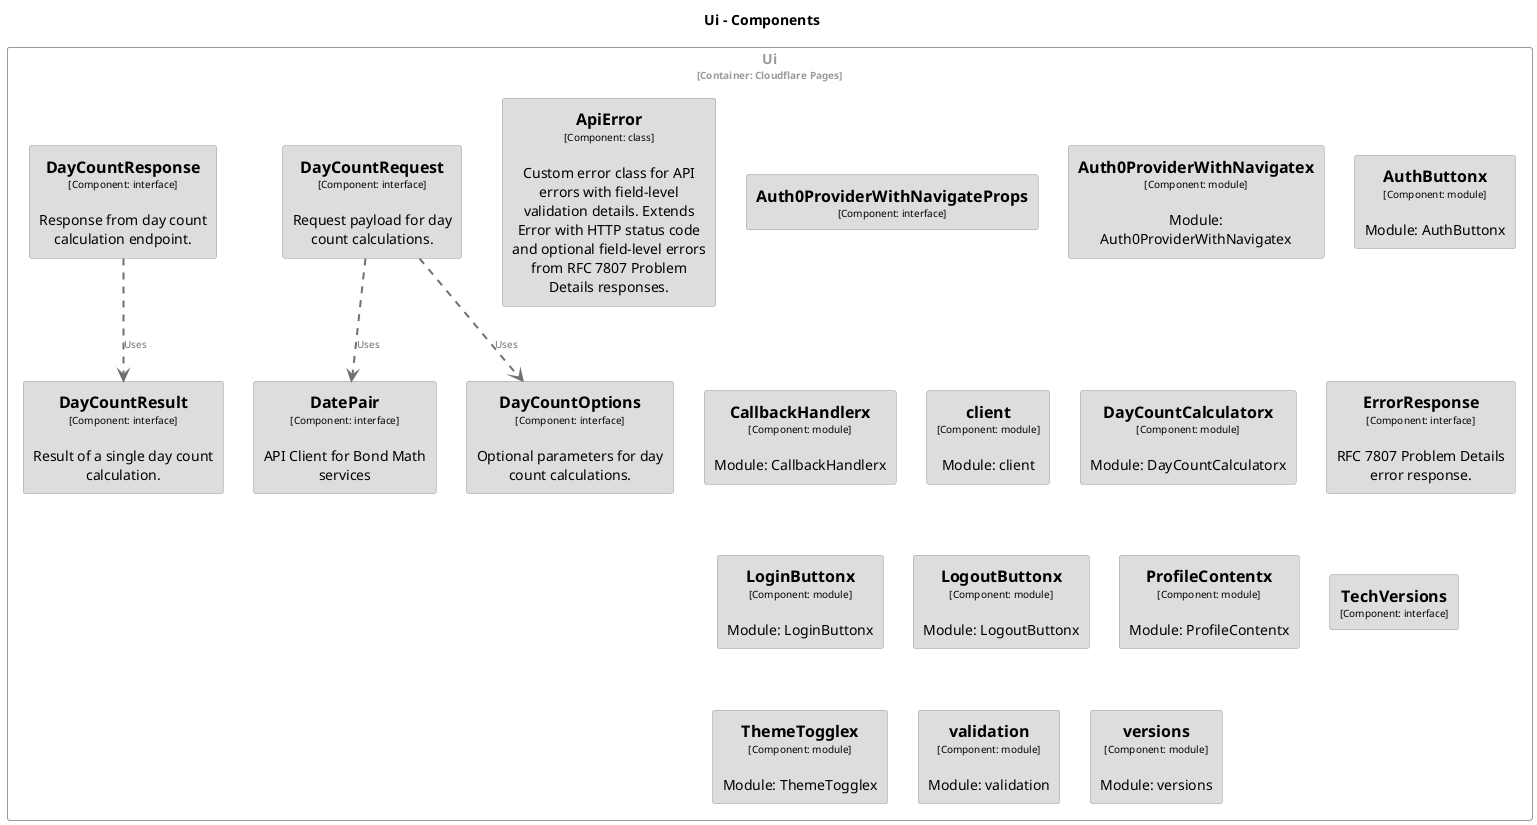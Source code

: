 @startuml
set separator none
title Ui - Components

top to bottom direction
skinparam ranksep 60
skinparam nodesep 30

skinparam {
  arrowFontSize 10
  defaultTextAlignment center
  wrapWidth 200
  maxMessageSize 100
}

hide stereotype

skinparam rectangle<<bondmath.Ui.ApiError>> {
  BackgroundColor #dddddd
  FontColor #000000
  BorderColor #9a9a9a
  shadowing false
}
skinparam rectangle<<bondmath.Ui.Auth0ProviderWithNavigateProps>> {
  BackgroundColor #dddddd
  FontColor #000000
  BorderColor #9a9a9a
  shadowing false
}
skinparam rectangle<<bondmath.Ui.Auth0ProviderWithNavigatex>> {
  BackgroundColor #dddddd
  FontColor #000000
  BorderColor #9a9a9a
  shadowing false
}
skinparam rectangle<<bondmath.Ui.AuthButtonx>> {
  BackgroundColor #dddddd
  FontColor #000000
  BorderColor #9a9a9a
  shadowing false
}
skinparam rectangle<<bondmath.Ui.CallbackHandlerx>> {
  BackgroundColor #dddddd
  FontColor #000000
  BorderColor #9a9a9a
  shadowing false
}
skinparam rectangle<<bondmath.Ui.DatePair>> {
  BackgroundColor #dddddd
  FontColor #000000
  BorderColor #9a9a9a
  shadowing false
}
skinparam rectangle<<bondmath.Ui.DayCountCalculatorx>> {
  BackgroundColor #dddddd
  FontColor #000000
  BorderColor #9a9a9a
  shadowing false
}
skinparam rectangle<<bondmath.Ui.DayCountOptions>> {
  BackgroundColor #dddddd
  FontColor #000000
  BorderColor #9a9a9a
  shadowing false
}
skinparam rectangle<<bondmath.Ui.DayCountRequest>> {
  BackgroundColor #dddddd
  FontColor #000000
  BorderColor #9a9a9a
  shadowing false
}
skinparam rectangle<<bondmath.Ui.DayCountResponse>> {
  BackgroundColor #dddddd
  FontColor #000000
  BorderColor #9a9a9a
  shadowing false
}
skinparam rectangle<<bondmath.Ui.DayCountResult>> {
  BackgroundColor #dddddd
  FontColor #000000
  BorderColor #9a9a9a
  shadowing false
}
skinparam rectangle<<bondmath.Ui.ErrorResponse>> {
  BackgroundColor #dddddd
  FontColor #000000
  BorderColor #9a9a9a
  shadowing false
}
skinparam rectangle<<bondmath.Ui.LoginButtonx>> {
  BackgroundColor #dddddd
  FontColor #000000
  BorderColor #9a9a9a
  shadowing false
}
skinparam rectangle<<bondmath.Ui.LogoutButtonx>> {
  BackgroundColor #dddddd
  FontColor #000000
  BorderColor #9a9a9a
  shadowing false
}
skinparam rectangle<<bondmath.Ui.ProfileContentx>> {
  BackgroundColor #dddddd
  FontColor #000000
  BorderColor #9a9a9a
  shadowing false
}
skinparam rectangle<<bondmath.Ui.TechVersions>> {
  BackgroundColor #dddddd
  FontColor #000000
  BorderColor #9a9a9a
  shadowing false
}
skinparam rectangle<<bondmath.Ui.ThemeTogglex>> {
  BackgroundColor #dddddd
  FontColor #000000
  BorderColor #9a9a9a
  shadowing false
}
skinparam rectangle<<bondmath.Ui.client>> {
  BackgroundColor #dddddd
  FontColor #000000
  BorderColor #9a9a9a
  shadowing false
}
skinparam rectangle<<bondmath.Ui.validation>> {
  BackgroundColor #dddddd
  FontColor #000000
  BorderColor #9a9a9a
  shadowing false
}
skinparam rectangle<<bondmath.Ui.versions>> {
  BackgroundColor #dddddd
  FontColor #000000
  BorderColor #9a9a9a
  shadowing false
}
skinparam rectangle<<bondmath.Ui>> {
  BorderColor #9a9a9a
  FontColor #9a9a9a
  shadowing false
}

rectangle "Ui\n<size:10>[Container: Cloudflare Pages]</size>" <<bondmath.Ui>> {
  rectangle "==ApiError\n<size:10>[Component: class]</size>\n\nCustom error class for API errors with field-level validation details. Extends Error with HTTP status code and optional field-level errors from RFC 7807 Problem Details responses." <<bondmath.Ui.ApiError>> as bondmath.Ui.ApiError
  rectangle "==Auth0ProviderWithNavigateProps\n<size:10>[Component: interface]</size>" <<bondmath.Ui.Auth0ProviderWithNavigateProps>> as bondmath.Ui.Auth0ProviderWithNavigateProps
  rectangle "==Auth0ProviderWithNavigatex\n<size:10>[Component: module]</size>\n\nModule: Auth0ProviderWithNavigatex" <<bondmath.Ui.Auth0ProviderWithNavigatex>> as bondmath.Ui.Auth0ProviderWithNavigatex
  rectangle "==AuthButtonx\n<size:10>[Component: module]</size>\n\nModule: AuthButtonx" <<bondmath.Ui.AuthButtonx>> as bondmath.Ui.AuthButtonx
  rectangle "==CallbackHandlerx\n<size:10>[Component: module]</size>\n\nModule: CallbackHandlerx" <<bondmath.Ui.CallbackHandlerx>> as bondmath.Ui.CallbackHandlerx
  rectangle "==client\n<size:10>[Component: module]</size>\n\nModule: client" <<bondmath.Ui.client>> as bondmath.Ui.client
  rectangle "==DatePair\n<size:10>[Component: interface]</size>\n\nAPI Client for Bond Math services" <<bondmath.Ui.DatePair>> as bondmath.Ui.DatePair
  rectangle "==DayCountCalculatorx\n<size:10>[Component: module]</size>\n\nModule: DayCountCalculatorx" <<bondmath.Ui.DayCountCalculatorx>> as bondmath.Ui.DayCountCalculatorx
  rectangle "==DayCountOptions\n<size:10>[Component: interface]</size>\n\nOptional parameters for day count calculations." <<bondmath.Ui.DayCountOptions>> as bondmath.Ui.DayCountOptions
  rectangle "==DayCountRequest\n<size:10>[Component: interface]</size>\n\nRequest payload for day count calculations." <<bondmath.Ui.DayCountRequest>> as bondmath.Ui.DayCountRequest
  rectangle "==DayCountResponse\n<size:10>[Component: interface]</size>\n\nResponse from day count calculation endpoint." <<bondmath.Ui.DayCountResponse>> as bondmath.Ui.DayCountResponse
  rectangle "==DayCountResult\n<size:10>[Component: interface]</size>\n\nResult of a single day count calculation." <<bondmath.Ui.DayCountResult>> as bondmath.Ui.DayCountResult
  rectangle "==ErrorResponse\n<size:10>[Component: interface]</size>\n\nRFC 7807 Problem Details error response." <<bondmath.Ui.ErrorResponse>> as bondmath.Ui.ErrorResponse
  rectangle "==LoginButtonx\n<size:10>[Component: module]</size>\n\nModule: LoginButtonx" <<bondmath.Ui.LoginButtonx>> as bondmath.Ui.LoginButtonx
  rectangle "==LogoutButtonx\n<size:10>[Component: module]</size>\n\nModule: LogoutButtonx" <<bondmath.Ui.LogoutButtonx>> as bondmath.Ui.LogoutButtonx
  rectangle "==ProfileContentx\n<size:10>[Component: module]</size>\n\nModule: ProfileContentx" <<bondmath.Ui.ProfileContentx>> as bondmath.Ui.ProfileContentx
  rectangle "==TechVersions\n<size:10>[Component: interface]</size>" <<bondmath.Ui.TechVersions>> as bondmath.Ui.TechVersions
  rectangle "==ThemeTogglex\n<size:10>[Component: module]</size>\n\nModule: ThemeTogglex" <<bondmath.Ui.ThemeTogglex>> as bondmath.Ui.ThemeTogglex
  rectangle "==validation\n<size:10>[Component: module]</size>\n\nModule: validation" <<bondmath.Ui.validation>> as bondmath.Ui.validation
  rectangle "==versions\n<size:10>[Component: module]</size>\n\nModule: versions" <<bondmath.Ui.versions>> as bondmath.Ui.versions
}

bondmath.Ui.DayCountRequest .[#707070,thickness=2].> bondmath.Ui.DatePair : "<color:#707070>Uses"
bondmath.Ui.DayCountRequest .[#707070,thickness=2].> bondmath.Ui.DayCountOptions : "<color:#707070>Uses"
bondmath.Ui.DayCountResponse .[#707070,thickness=2].> bondmath.Ui.DayCountResult : "<color:#707070>Uses"
@enduml